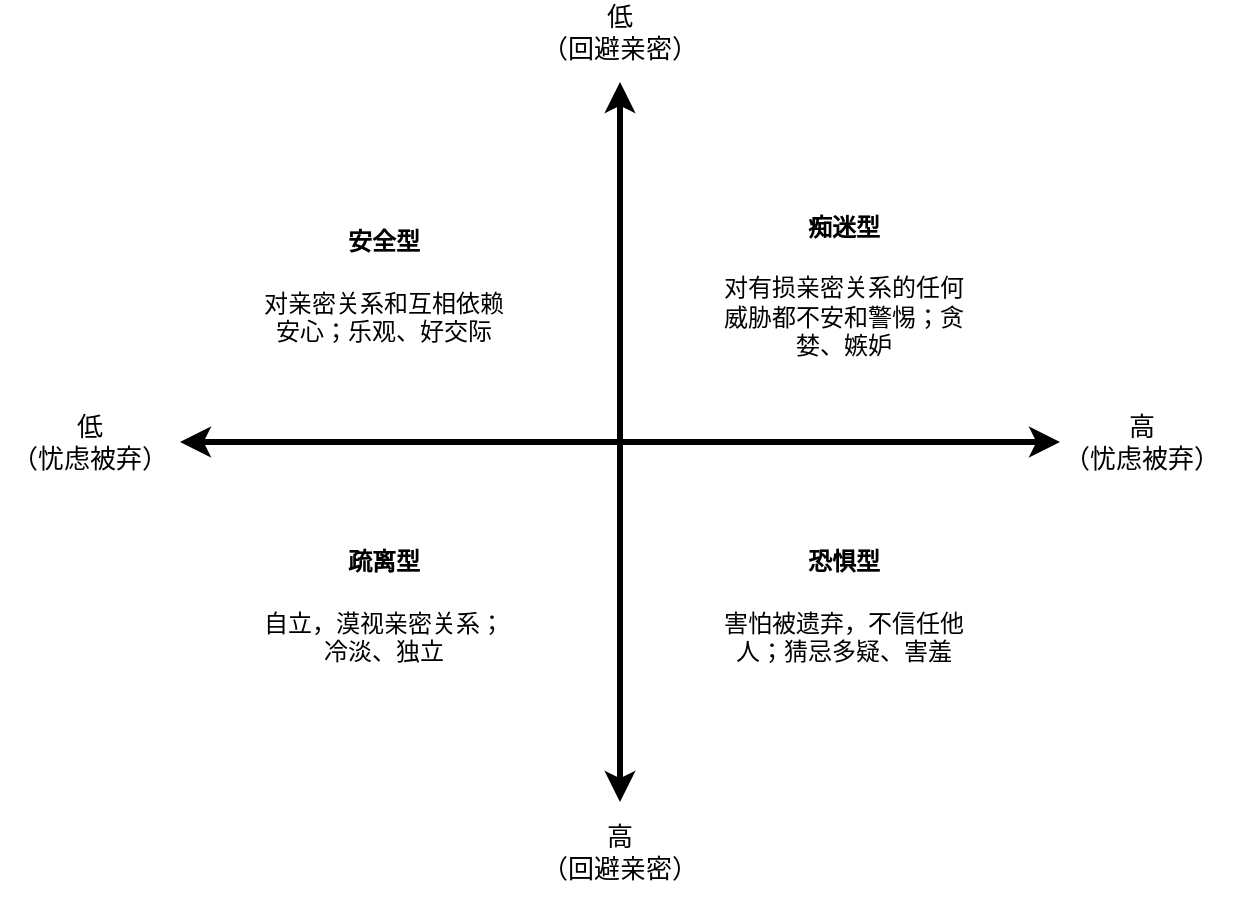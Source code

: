 <mxfile version="22.1.4" type="github">
  <diagram name="第 1 页" id="fm2WvBip6uHV08lmMWYd">
    <mxGraphModel dx="1129" dy="887" grid="1" gridSize="10" guides="1" tooltips="1" connect="1" arrows="1" fold="1" page="1" pageScale="1" pageWidth="827" pageHeight="1169" math="0" shadow="0">
      <root>
        <mxCell id="0" />
        <mxCell id="1" parent="0" />
        <mxCell id="VKcfBSEc3Eutq0mRKDCm-13" value="" style="group" vertex="1" connectable="0" parent="1">
          <mxGeometry x="110" y="80" width="616" height="440" as="geometry" />
        </mxCell>
        <mxCell id="VKcfBSEc3Eutq0mRKDCm-3" value="" style="group" vertex="1" connectable="0" parent="VKcfBSEc3Eutq0mRKDCm-13">
          <mxGeometry x="90" y="40" width="440" height="360" as="geometry" />
        </mxCell>
        <mxCell id="VKcfBSEc3Eutq0mRKDCm-1" value="" style="endArrow=classic;startArrow=classic;html=1;rounded=0;strokeWidth=3;" edge="1" parent="VKcfBSEc3Eutq0mRKDCm-3">
          <mxGeometry width="50" height="50" relative="1" as="geometry">
            <mxPoint y="180" as="sourcePoint" />
            <mxPoint x="440" y="180" as="targetPoint" />
          </mxGeometry>
        </mxCell>
        <mxCell id="VKcfBSEc3Eutq0mRKDCm-2" value="" style="endArrow=classic;startArrow=classic;html=1;rounded=0;strokeWidth=3;" edge="1" parent="VKcfBSEc3Eutq0mRKDCm-3">
          <mxGeometry width="50" height="50" relative="1" as="geometry">
            <mxPoint x="220" y="360" as="sourcePoint" />
            <mxPoint x="220" as="targetPoint" />
          </mxGeometry>
        </mxCell>
        <mxCell id="VKcfBSEc3Eutq0mRKDCm-9" value="&lt;h5&gt;&lt;/h5&gt;&lt;h4&gt;安全型&lt;/h4&gt;&lt;p&gt;对亲密关系和互相依赖安心；乐观、好交际&lt;/p&gt;" style="text;html=1;strokeColor=none;fillColor=none;align=center;verticalAlign=middle;whiteSpace=wrap;rounded=0;" vertex="1" parent="VKcfBSEc3Eutq0mRKDCm-3">
          <mxGeometry x="36" y="60" width="132" height="80" as="geometry" />
        </mxCell>
        <mxCell id="VKcfBSEc3Eutq0mRKDCm-10" value="&lt;h5&gt;&lt;/h5&gt;&lt;h4&gt;痴迷型&lt;/h4&gt;&lt;p&gt;对有损亲密关系的任何威胁都不安和警惕；贪婪、嫉妒&lt;/p&gt;" style="text;html=1;strokeColor=none;fillColor=none;align=center;verticalAlign=middle;whiteSpace=wrap;rounded=0;" vertex="1" parent="VKcfBSEc3Eutq0mRKDCm-3">
          <mxGeometry x="266" y="60" width="132" height="80" as="geometry" />
        </mxCell>
        <mxCell id="VKcfBSEc3Eutq0mRKDCm-11" value="&lt;h5&gt;&lt;/h5&gt;&lt;h4&gt;疏离型&lt;/h4&gt;&lt;p&gt;自立，漠视亲密关系；冷淡、独立&lt;/p&gt;" style="text;html=1;strokeColor=none;fillColor=none;align=center;verticalAlign=middle;whiteSpace=wrap;rounded=0;" vertex="1" parent="VKcfBSEc3Eutq0mRKDCm-3">
          <mxGeometry x="36" y="220" width="132" height="80" as="geometry" />
        </mxCell>
        <mxCell id="VKcfBSEc3Eutq0mRKDCm-12" value="&lt;h5&gt;&lt;/h5&gt;&lt;h4&gt;恐惧型&lt;/h4&gt;&lt;p&gt;害怕被遗弃，不信任他人；猜忌多疑、害羞&lt;/p&gt;" style="text;html=1;strokeColor=none;fillColor=none;align=center;verticalAlign=middle;whiteSpace=wrap;rounded=0;" vertex="1" parent="VKcfBSEc3Eutq0mRKDCm-3">
          <mxGeometry x="266" y="220" width="132" height="80" as="geometry" />
        </mxCell>
        <mxCell id="VKcfBSEc3Eutq0mRKDCm-4" value="低&lt;br style=&quot;font-size: 13px;&quot;&gt;（忧虑被弃）" style="text;html=1;strokeColor=none;fillColor=none;align=center;verticalAlign=middle;whiteSpace=wrap;rounded=0;strokeWidth=0;fontSize=13;" vertex="1" parent="VKcfBSEc3Eutq0mRKDCm-13">
          <mxGeometry y="202.5" width="90" height="35" as="geometry" />
        </mxCell>
        <mxCell id="VKcfBSEc3Eutq0mRKDCm-5" value="高&lt;br style=&quot;font-size: 13px;&quot;&gt;（忧虑被弃）" style="text;html=1;strokeColor=none;fillColor=none;align=center;verticalAlign=middle;whiteSpace=wrap;rounded=0;strokeWidth=0;fontSize=13;" vertex="1" parent="VKcfBSEc3Eutq0mRKDCm-13">
          <mxGeometry x="526" y="202.5" width="90" height="35" as="geometry" />
        </mxCell>
        <mxCell id="VKcfBSEc3Eutq0mRKDCm-6" value="&lt;span style=&quot;font-size: 13px; background-color: initial;&quot;&gt;低&lt;/span&gt;&lt;br&gt;&lt;span style=&quot;font-size: 13px; background-color: initial;&quot;&gt;（回避亲密）&lt;/span&gt;" style="text;html=1;strokeColor=none;fillColor=none;align=center;verticalAlign=middle;whiteSpace=wrap;rounded=0;" vertex="1" parent="VKcfBSEc3Eutq0mRKDCm-13">
          <mxGeometry x="268" width="84" height="30" as="geometry" />
        </mxCell>
        <mxCell id="VKcfBSEc3Eutq0mRKDCm-7" value="&lt;span style=&quot;font-size: 13px;&quot;&gt;高&lt;/span&gt;&lt;br&gt;&lt;span style=&quot;font-size: 13px; background-color: initial;&quot;&gt;（回避亲密）&lt;/span&gt;" style="text;html=1;strokeColor=none;fillColor=none;align=center;verticalAlign=middle;whiteSpace=wrap;rounded=0;" vertex="1" parent="VKcfBSEc3Eutq0mRKDCm-13">
          <mxGeometry x="262" y="410" width="96" height="30" as="geometry" />
        </mxCell>
        <mxCell id="VKcfBSEc3Eutq0mRKDCm-8" style="edgeStyle=orthogonalEdgeStyle;rounded=0;orthogonalLoop=1;jettySize=auto;html=1;exitX=0.5;exitY=1;exitDx=0;exitDy=0;" edge="1" parent="VKcfBSEc3Eutq0mRKDCm-13" source="VKcfBSEc3Eutq0mRKDCm-7" target="VKcfBSEc3Eutq0mRKDCm-7">
          <mxGeometry relative="1" as="geometry" />
        </mxCell>
      </root>
    </mxGraphModel>
  </diagram>
</mxfile>
